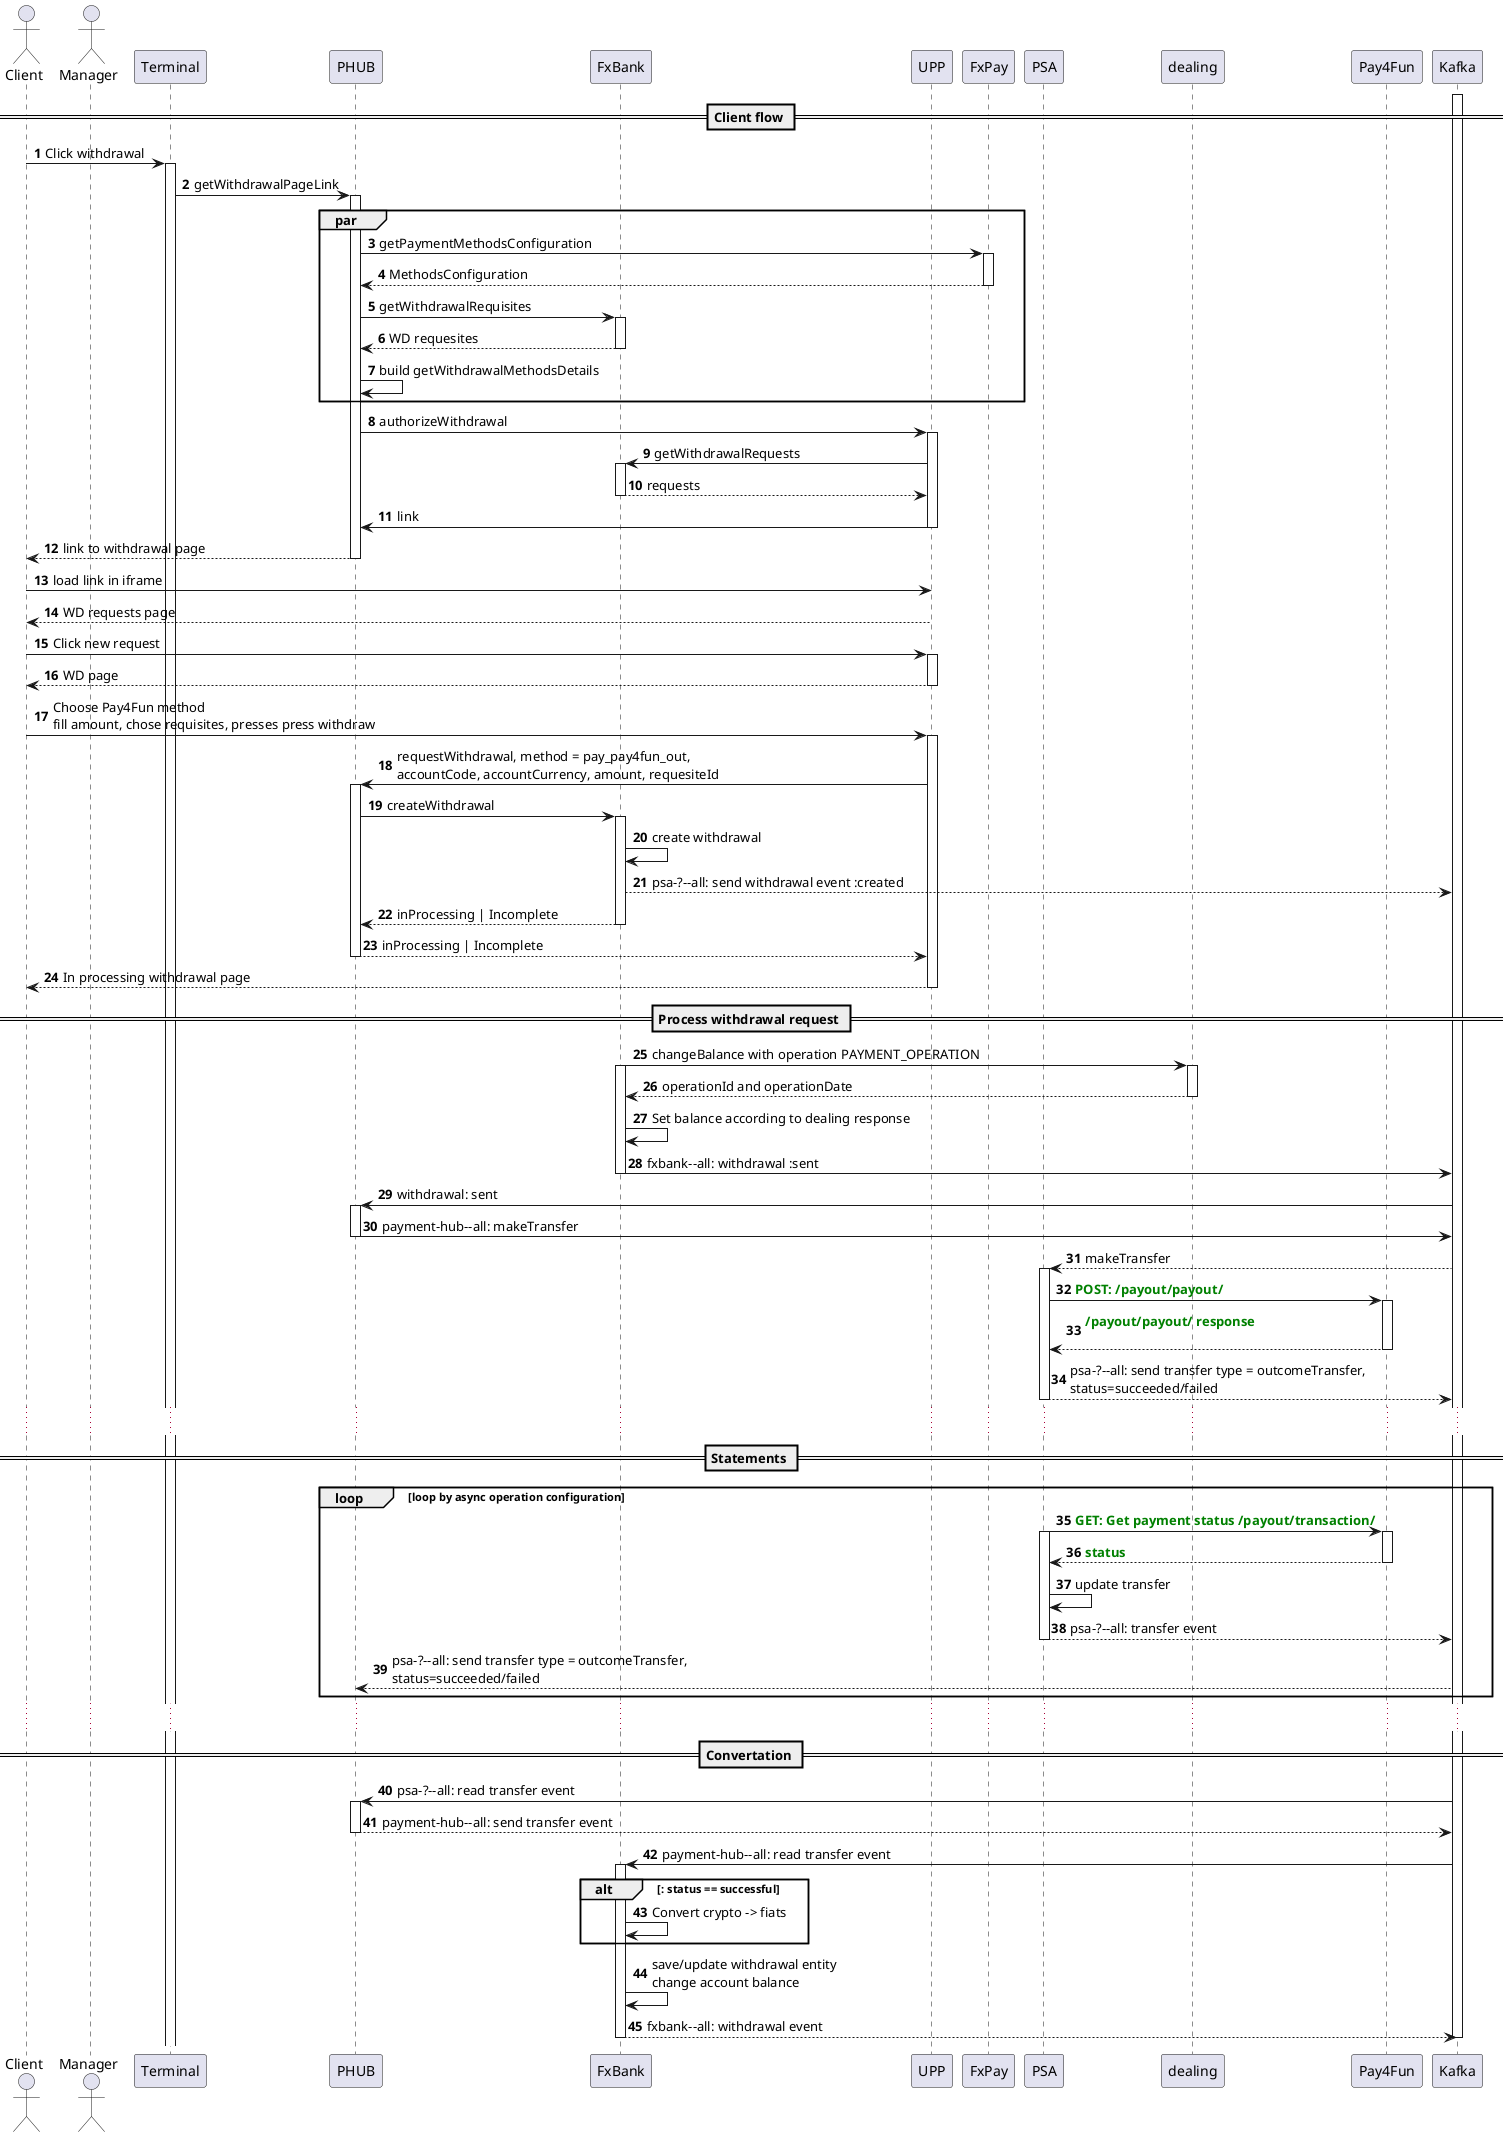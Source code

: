 @startuml
autonumber

actor Client
actor Manager
participant Terminal
participant PHUB
participant FxBank
participant UPP
participant FxPay
participant PSA
participant dealing
participant Pay4Fun
participant Kafka

== Client flow ==

activate Kafka

Client -> Terminal ++: Click withdrawal
Terminal -> PHUB ++: getWithdrawalPageLink
par

PHUB -> FxPay ++: getPaymentMethodsConfiguration
FxPay --> PHUB --: MethodsConfiguration
PHUB -> FxBank ++: getWithdrawalRequisites
FxBank --> PHUB --: WD requesites
PHUB -> PHUB : build getWithdrawalMethodsDetails
end

PHUB -> UPP ++: authorizeWithdrawal
UPP -> FxBank ++: getWithdrawalRequests
FxBank --> UPP --: requests
UPP -> PHUB --: link
PHUB --> Client --: link to withdrawal page

Client -> UPP: load link in iframe
UPP --> Client: WD requests page

Client -> UPP ++: Click new request
UPP --> Client --: WD page

deactivate Client

Client -> UPP ++: Choose Pay4Fun method\nfill amount, chose requisites, presses press withdraw
UPP -> PHUB ++: requestWithdrawal, method = pay_pay4fun_out,\naccountCode, accountCurrency, amount, requesiteId
PHUB -> FxBank ++: createWithdrawal
FxBank -> FxBank : create withdrawal
FxBank --> Kafka : psa-?--all: send withdrawal event :created
FxBank --> PHUB --: inProcessing | Incomplete
PHUB --> UPP --: inProcessing | Incomplete
UPP --> Client --: In processing withdrawal page

== Process withdrawal request ==

FxBank -> dealing ++: changeBalance with operation PAYMENT_OPERATION
activate FxBank
dealing --> FxBank --:  operationId and operationDate
FxBank -> FxBank : Set balance according to dealing response 
FxBank -> Kafka --: fxbank--all: withdrawal :sent

Kafka -> PHUB ++: withdrawal: sent
PHUB -> Kafka --: payment-hub--all: makeTransfer
Kafka --> PSA ++: makeTransfer
PSA -> Pay4Fun ++: <b><font color=green>POST: /payout/payout/
Pay4Fun --> PSA --: <b><font color=green>/payout/payout/ response \n
PSA --> Kafka --: psa-?--all: send transfer type = outcomeTransfer, \nstatus=succeeded/failed

deactivate PSA

...
== Statements ==
    loop loop by async operation configuration
    PSA -> Pay4Fun ++: <b><font color=green>GET: Get payment status /payout/transaction/
    activate PSA
    Pay4Fun --> PSA --: <b><font color=green>status
    PSA -> PSA: update transfer
    PSA --> Kafka --:  psa-?--all: transfer event
    Kafka --> PHUB : psa-?--all: send transfer type = outcomeTransfer, \nstatus=succeeded/failed
    deactivate PSA
end loop

...
== Convertation ==
Kafka -> PHUB ++: psa-?--all: read transfer event
PHUB --> Kafka --: payment-hub--all: send transfer event

Kafka -> FxBank ++: payment-hub--all: read transfer event
alt : status == successful
FxBank -> FxBank : Convert crypto -> fiats
end
FxBank -> FxBank: save/update withdrawal entity\nchange account balance
FxBank --> Kafka --: fxbank--all: withdrawal event

deactivate Kafka

@enduml
